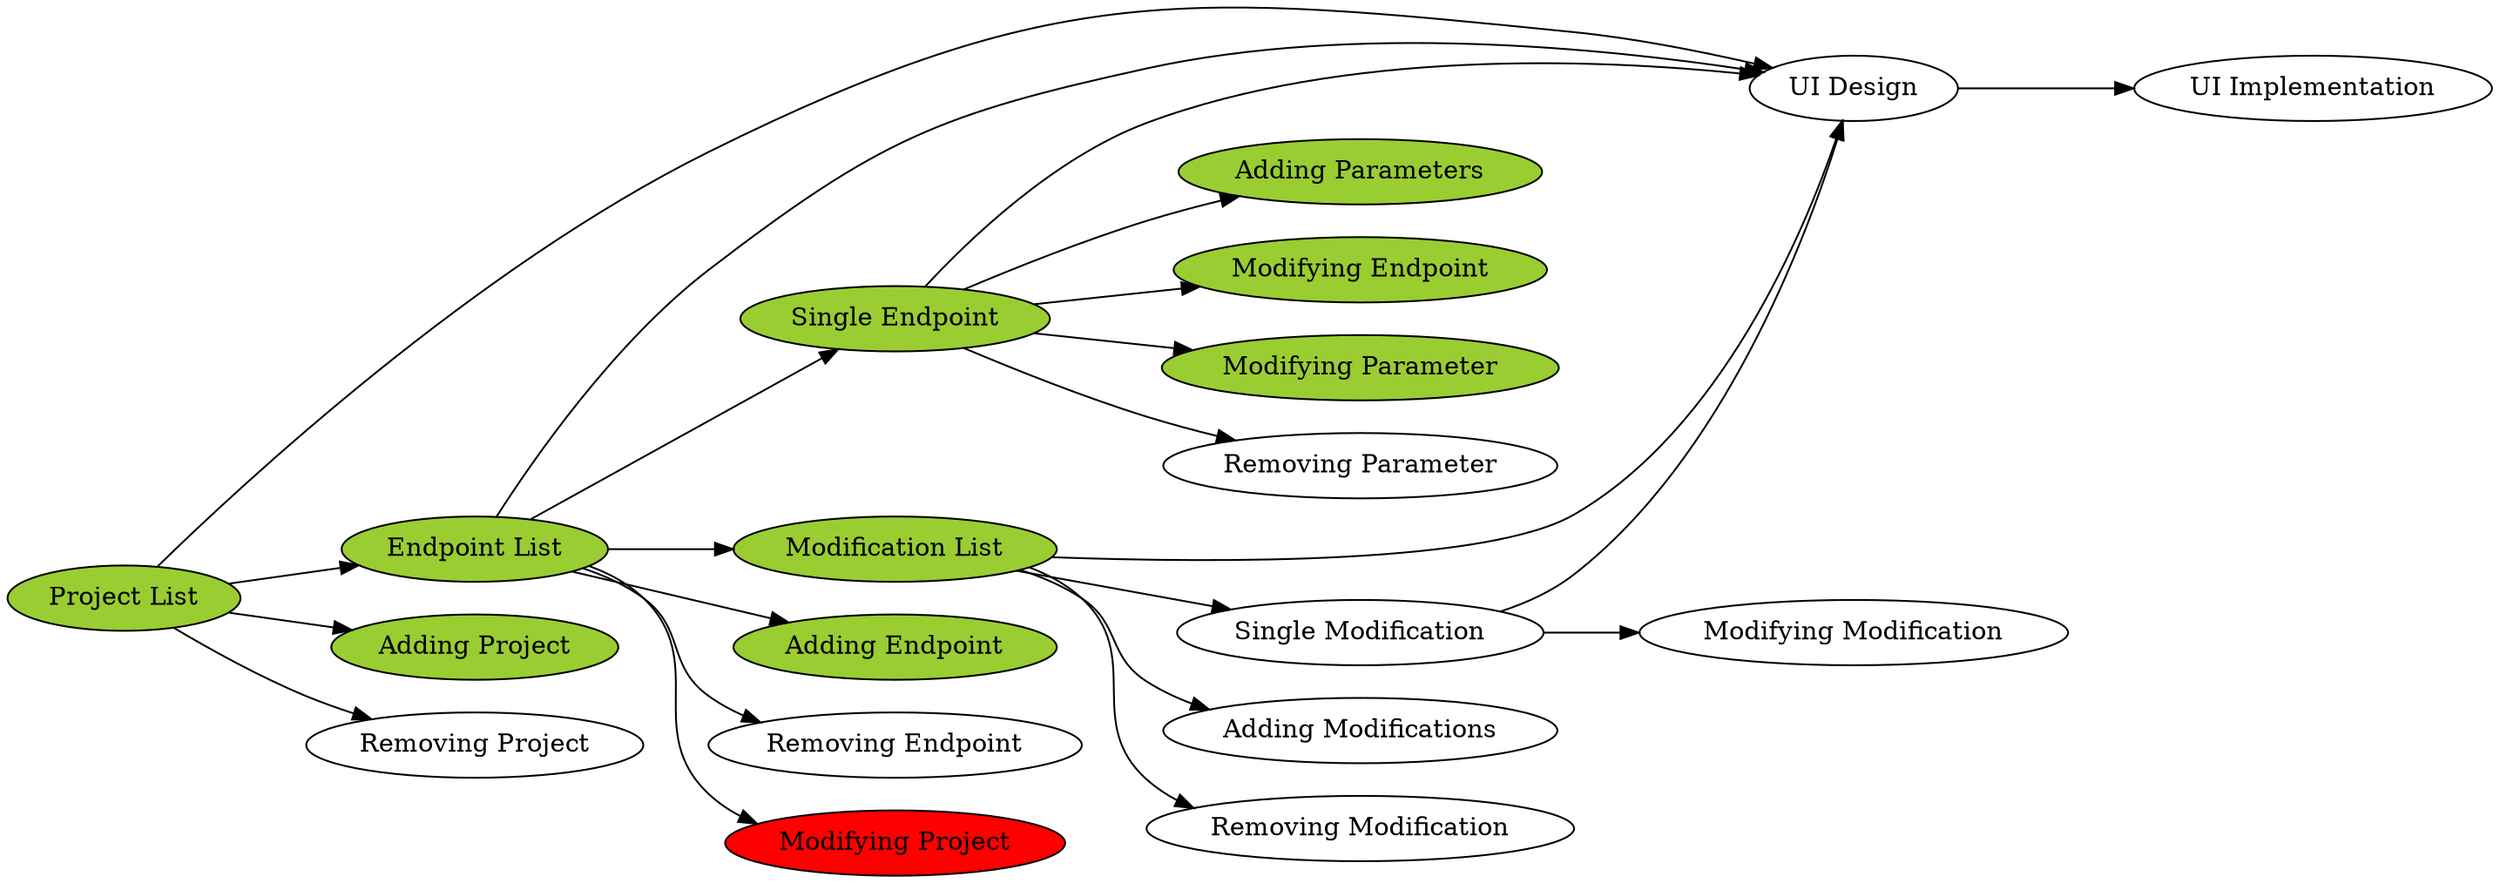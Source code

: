 digraph {
    //layout = circo;
    //mindist = .5;
    rankdir=LR;

    disp_project_list -> ui_design;
    disp_project_list -> disp_endpoint_list;
    disp_project_list -> adding_project;
    disp_project_list -> removing_project;

    disp_endpoint_list -> ui_design;
    disp_endpoint_list -> disp_single_endpoint;
    disp_endpoint_list -> disp_modification_list;
    disp_endpoint_list -> adding_endpoint;
    disp_endpoint_list -> removing_endpoint;
    disp_endpoint_list -> modifying_project;

    disp_single_endpoint -> ui_design;
    disp_single_endpoint -> adding_parameter;
    disp_single_endpoint -> modifying_endpoint;
    disp_single_endpoint -> modifying_parameter;
    disp_single_endpoint -> removing_parameter;

    disp_modification_list -> ui_design;
    disp_modification_list -> disp_single_modification;
    disp_modification_list -> adding_modification;
    disp_modification_list -> removing_modification;

    disp_single_modification -> ui_design;
    disp_single_modification -> modifying_modification;

    ui_design -> ui_implementation;




    disp_project_list           [label="Project List", style="filled", fillcolor="yellowgreen"];
    disp_endpoint_list          [label="Endpoint List", style="filled", fillcolor="yellowgreen"];
    disp_modification_list      [label="Modification List", style="filled", fillcolor="yellowgreen"];

    disp_single_endpoint        [label="Single Endpoint", style="filled", fillcolor="yellowgreen"];
    disp_single_modification    [label="Single Modification"];

    ui_implementation   [label="UI Implementation"];
    ui_design           [label="UI Design"];

    adding_project          [label="Adding Project", style="filled", fillcolor="yellowgreen"];
    adding_endpoint         [label="Adding Endpoint", style="filled", fillcolor="yellowgreen"];
    adding_parameter        [label="Adding Parameters", style="filled", fillcolor="yellowgreen"];
    adding_modification     [label="Adding Modifications"];

    modifying_project       [label="Modifying Project", style="filled", fillcolor="red"];
    modifying_endpoint      [label="Modifying Endpoint", style="filled", fillcolor="yellowgreen"];
    modifying_parameter     [label="Modifying Parameter", style="filled", fillcolor="yellowgreen"];
    modifying_modification  [label="Modifying Modification"];

    removing_project        [label="Removing Project"];
    removing_endpoint       [label="Removing Endpoint"];
    removing_parameter      [label="Removing Parameter"];
    removing_modification   [label="Removing Modification"];
}
